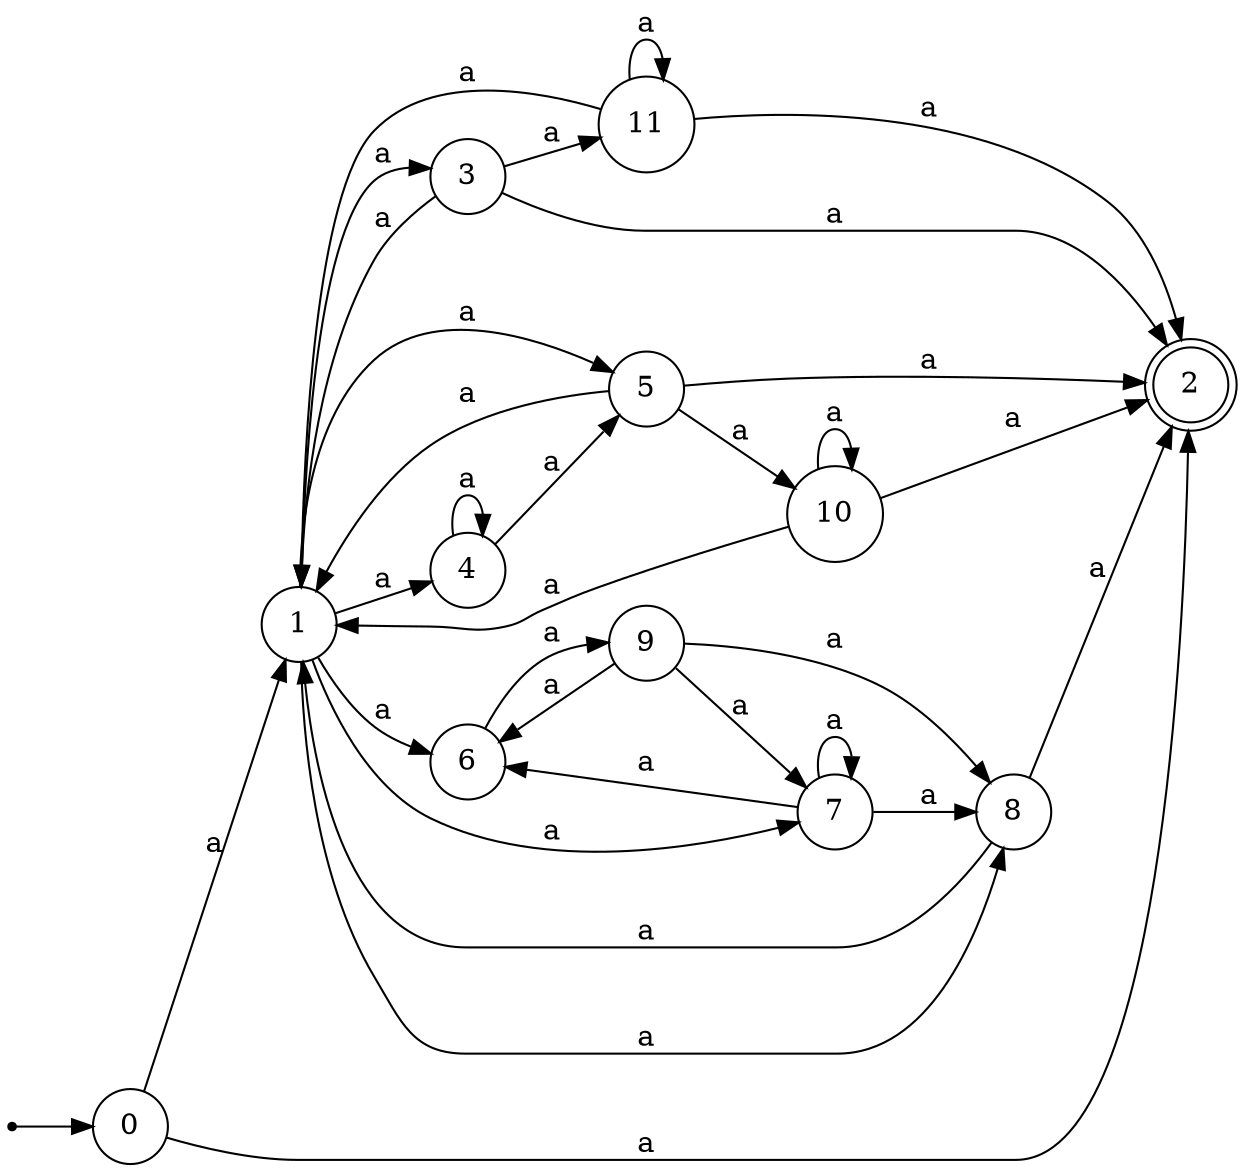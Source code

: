 digraph finite_state_machine {
rankdir=LR;
size="20,20";
node [shape = point]; "dummy0"
node [shape = circle]; "0";
"dummy0" -> "0";
node [shape = circle]; "1";
node [shape = doublecircle]; "2";node [shape = circle]; "3";
node [shape = circle]; "4";
node [shape = circle]; "5";
node [shape = circle]; "6";
node [shape = circle]; "7";
node [shape = circle]; "8";
node [shape = circle]; "9";
node [shape = circle]; "10";
node [shape = circle]; "11";
"0" -> "1" [label = "a"];
 "0" -> "2" [label = "a"];
 "1" -> "3" [label = "a"];
 "1" -> "4" [label = "a"];
 "1" -> "5" [label = "a"];
 "1" -> "6" [label = "a"];
 "1" -> "7" [label = "a"];
 "1" -> "8" [label = "a"];
 "8" -> "1" [label = "a"];
 "8" -> "2" [label = "a"];
 "7" -> "8" [label = "a"];
 "7" -> "6" [label = "a"];
 "7" -> "7" [label = "a"];
 "6" -> "9" [label = "a"];
 "9" -> "8" [label = "a"];
 "9" -> "6" [label = "a"];
 "9" -> "7" [label = "a"];
 "5" -> "1" [label = "a"];
 "5" -> "10" [label = "a"];
 "5" -> "2" [label = "a"];
 "10" -> "1" [label = "a"];
 "10" -> "10" [label = "a"];
 "10" -> "2" [label = "a"];
 "4" -> "4" [label = "a"];
 "4" -> "5" [label = "a"];
 "3" -> "1" [label = "a"];
 "3" -> "2" [label = "a"];
 "3" -> "11" [label = "a"];
 "11" -> "1" [label = "a"];
 "11" -> "2" [label = "a"];
 "11" -> "11" [label = "a"];
 }
